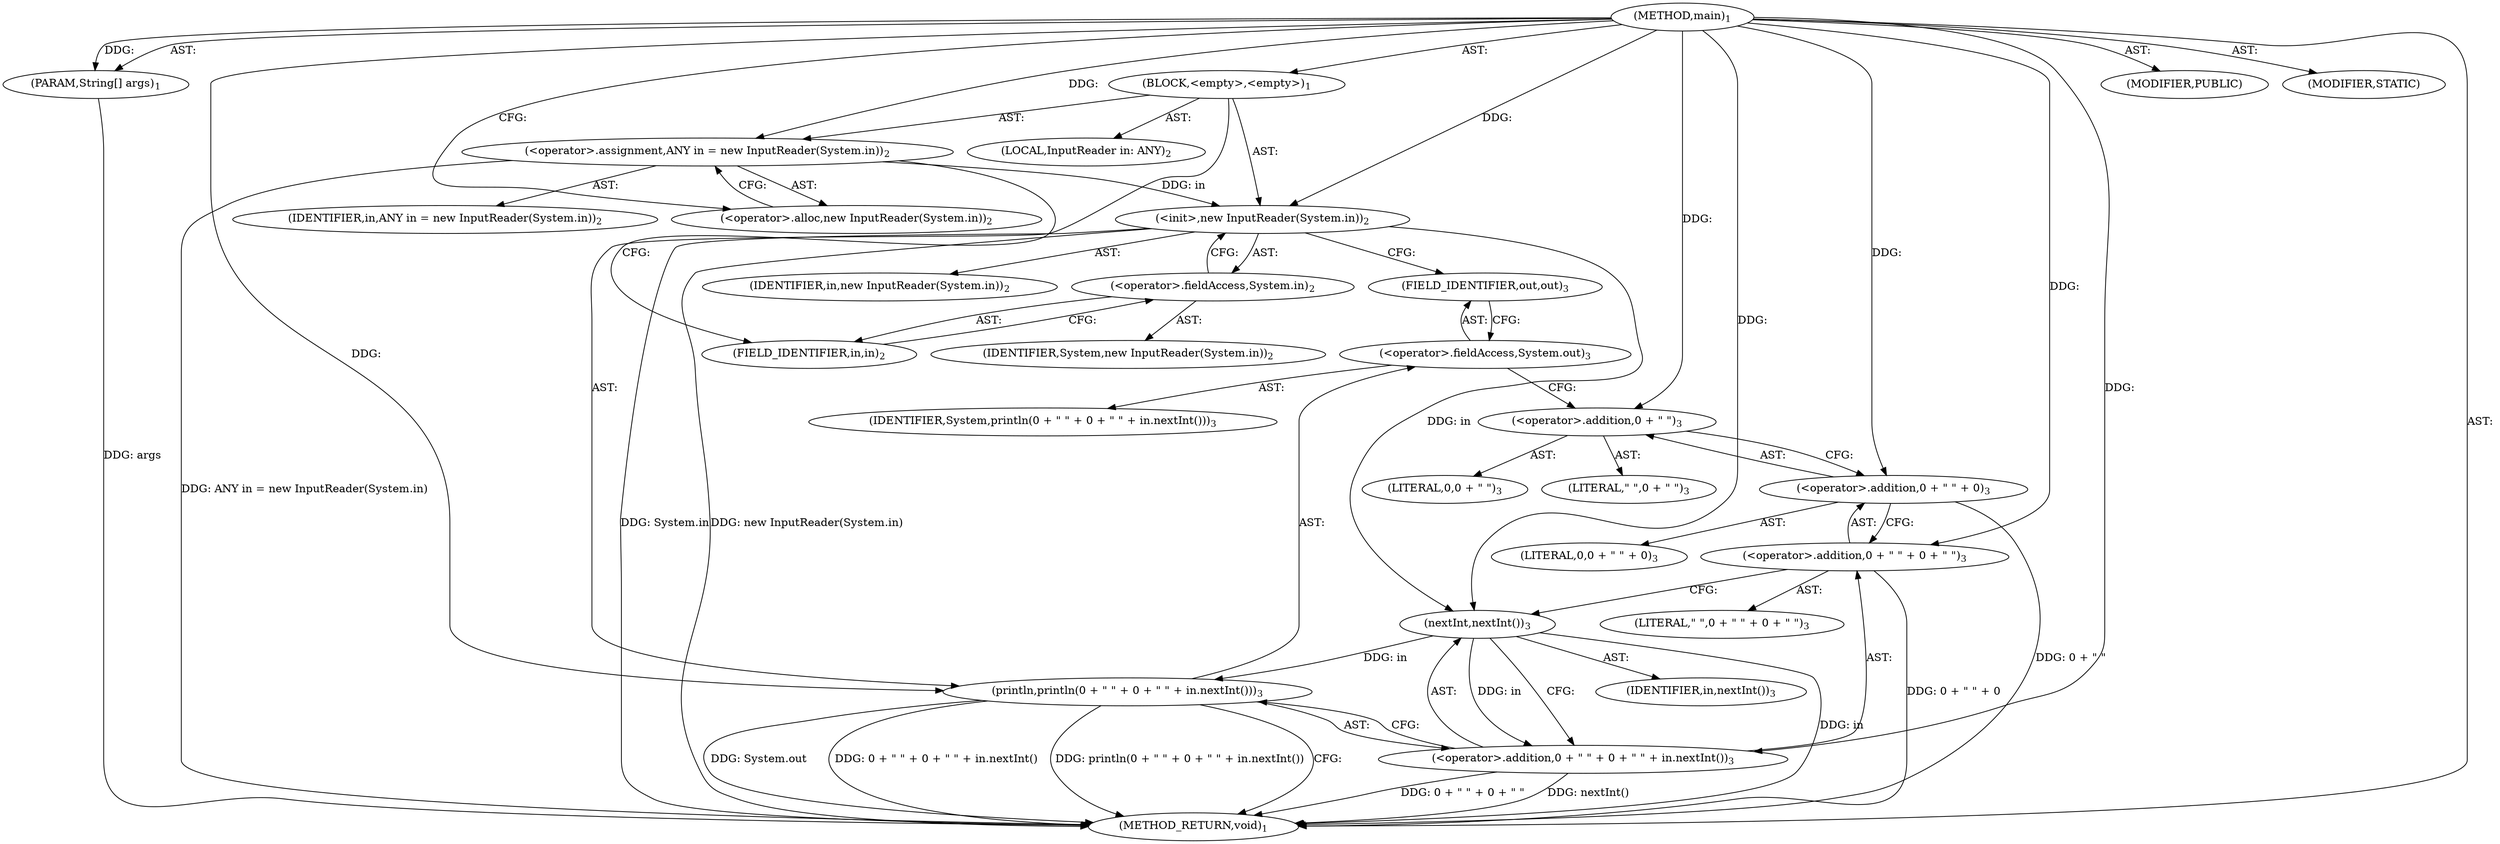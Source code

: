 digraph "main" {  
"19" [label = <(METHOD,main)<SUB>1</SUB>> ]
"20" [label = <(PARAM,String[] args)<SUB>1</SUB>> ]
"21" [label = <(BLOCK,&lt;empty&gt;,&lt;empty&gt;)<SUB>1</SUB>> ]
"4" [label = <(LOCAL,InputReader in: ANY)<SUB>2</SUB>> ]
"22" [label = <(&lt;operator&gt;.assignment,ANY in = new InputReader(System.in))<SUB>2</SUB>> ]
"23" [label = <(IDENTIFIER,in,ANY in = new InputReader(System.in))<SUB>2</SUB>> ]
"24" [label = <(&lt;operator&gt;.alloc,new InputReader(System.in))<SUB>2</SUB>> ]
"25" [label = <(&lt;init&gt;,new InputReader(System.in))<SUB>2</SUB>> ]
"3" [label = <(IDENTIFIER,in,new InputReader(System.in))<SUB>2</SUB>> ]
"26" [label = <(&lt;operator&gt;.fieldAccess,System.in)<SUB>2</SUB>> ]
"27" [label = <(IDENTIFIER,System,new InputReader(System.in))<SUB>2</SUB>> ]
"28" [label = <(FIELD_IDENTIFIER,in,in)<SUB>2</SUB>> ]
"29" [label = <(println,println(0 + &quot; &quot; + 0 + &quot; &quot; + in.nextInt()))<SUB>3</SUB>> ]
"30" [label = <(&lt;operator&gt;.fieldAccess,System.out)<SUB>3</SUB>> ]
"31" [label = <(IDENTIFIER,System,println(0 + &quot; &quot; + 0 + &quot; &quot; + in.nextInt()))<SUB>3</SUB>> ]
"32" [label = <(FIELD_IDENTIFIER,out,out)<SUB>3</SUB>> ]
"33" [label = <(&lt;operator&gt;.addition,0 + &quot; &quot; + 0 + &quot; &quot; + in.nextInt())<SUB>3</SUB>> ]
"34" [label = <(&lt;operator&gt;.addition,0 + &quot; &quot; + 0 + &quot; &quot;)<SUB>3</SUB>> ]
"35" [label = <(&lt;operator&gt;.addition,0 + &quot; &quot; + 0)<SUB>3</SUB>> ]
"36" [label = <(&lt;operator&gt;.addition,0 + &quot; &quot;)<SUB>3</SUB>> ]
"37" [label = <(LITERAL,0,0 + &quot; &quot;)<SUB>3</SUB>> ]
"38" [label = <(LITERAL,&quot; &quot;,0 + &quot; &quot;)<SUB>3</SUB>> ]
"39" [label = <(LITERAL,0,0 + &quot; &quot; + 0)<SUB>3</SUB>> ]
"40" [label = <(LITERAL,&quot; &quot;,0 + &quot; &quot; + 0 + &quot; &quot;)<SUB>3</SUB>> ]
"41" [label = <(nextInt,nextInt())<SUB>3</SUB>> ]
"42" [label = <(IDENTIFIER,in,nextInt())<SUB>3</SUB>> ]
"43" [label = <(MODIFIER,PUBLIC)> ]
"44" [label = <(MODIFIER,STATIC)> ]
"45" [label = <(METHOD_RETURN,void)<SUB>1</SUB>> ]
  "19" -> "20"  [ label = "AST: "] 
  "19" -> "21"  [ label = "AST: "] 
  "19" -> "43"  [ label = "AST: "] 
  "19" -> "44"  [ label = "AST: "] 
  "19" -> "45"  [ label = "AST: "] 
  "21" -> "4"  [ label = "AST: "] 
  "21" -> "22"  [ label = "AST: "] 
  "21" -> "25"  [ label = "AST: "] 
  "21" -> "29"  [ label = "AST: "] 
  "22" -> "23"  [ label = "AST: "] 
  "22" -> "24"  [ label = "AST: "] 
  "25" -> "3"  [ label = "AST: "] 
  "25" -> "26"  [ label = "AST: "] 
  "26" -> "27"  [ label = "AST: "] 
  "26" -> "28"  [ label = "AST: "] 
  "29" -> "30"  [ label = "AST: "] 
  "29" -> "33"  [ label = "AST: "] 
  "30" -> "31"  [ label = "AST: "] 
  "30" -> "32"  [ label = "AST: "] 
  "33" -> "34"  [ label = "AST: "] 
  "33" -> "41"  [ label = "AST: "] 
  "34" -> "35"  [ label = "AST: "] 
  "34" -> "40"  [ label = "AST: "] 
  "35" -> "36"  [ label = "AST: "] 
  "35" -> "39"  [ label = "AST: "] 
  "36" -> "37"  [ label = "AST: "] 
  "36" -> "38"  [ label = "AST: "] 
  "41" -> "42"  [ label = "AST: "] 
  "22" -> "28"  [ label = "CFG: "] 
  "25" -> "32"  [ label = "CFG: "] 
  "29" -> "45"  [ label = "CFG: "] 
  "24" -> "22"  [ label = "CFG: "] 
  "26" -> "25"  [ label = "CFG: "] 
  "30" -> "36"  [ label = "CFG: "] 
  "33" -> "29"  [ label = "CFG: "] 
  "28" -> "26"  [ label = "CFG: "] 
  "32" -> "30"  [ label = "CFG: "] 
  "34" -> "41"  [ label = "CFG: "] 
  "41" -> "33"  [ label = "CFG: "] 
  "35" -> "34"  [ label = "CFG: "] 
  "36" -> "35"  [ label = "CFG: "] 
  "19" -> "24"  [ label = "CFG: "] 
  "20" -> "45"  [ label = "DDG: args"] 
  "22" -> "45"  [ label = "DDG: ANY in = new InputReader(System.in)"] 
  "25" -> "45"  [ label = "DDG: System.in"] 
  "25" -> "45"  [ label = "DDG: new InputReader(System.in)"] 
  "29" -> "45"  [ label = "DDG: System.out"] 
  "35" -> "45"  [ label = "DDG: 0 + &quot; &quot;"] 
  "34" -> "45"  [ label = "DDG: 0 + &quot; &quot; + 0"] 
  "33" -> "45"  [ label = "DDG: 0 + &quot; &quot; + 0 + &quot; &quot;"] 
  "41" -> "45"  [ label = "DDG: in"] 
  "33" -> "45"  [ label = "DDG: nextInt()"] 
  "29" -> "45"  [ label = "DDG: 0 + &quot; &quot; + 0 + &quot; &quot; + in.nextInt()"] 
  "29" -> "45"  [ label = "DDG: println(0 + &quot; &quot; + 0 + &quot; &quot; + in.nextInt())"] 
  "19" -> "20"  [ label = "DDG: "] 
  "19" -> "22"  [ label = "DDG: "] 
  "22" -> "25"  [ label = "DDG: in"] 
  "19" -> "25"  [ label = "DDG: "] 
  "19" -> "29"  [ label = "DDG: "] 
  "41" -> "29"  [ label = "DDG: in"] 
  "19" -> "33"  [ label = "DDG: "] 
  "41" -> "33"  [ label = "DDG: in"] 
  "19" -> "34"  [ label = "DDG: "] 
  "25" -> "41"  [ label = "DDG: in"] 
  "19" -> "41"  [ label = "DDG: "] 
  "19" -> "35"  [ label = "DDG: "] 
  "19" -> "36"  [ label = "DDG: "] 
}
